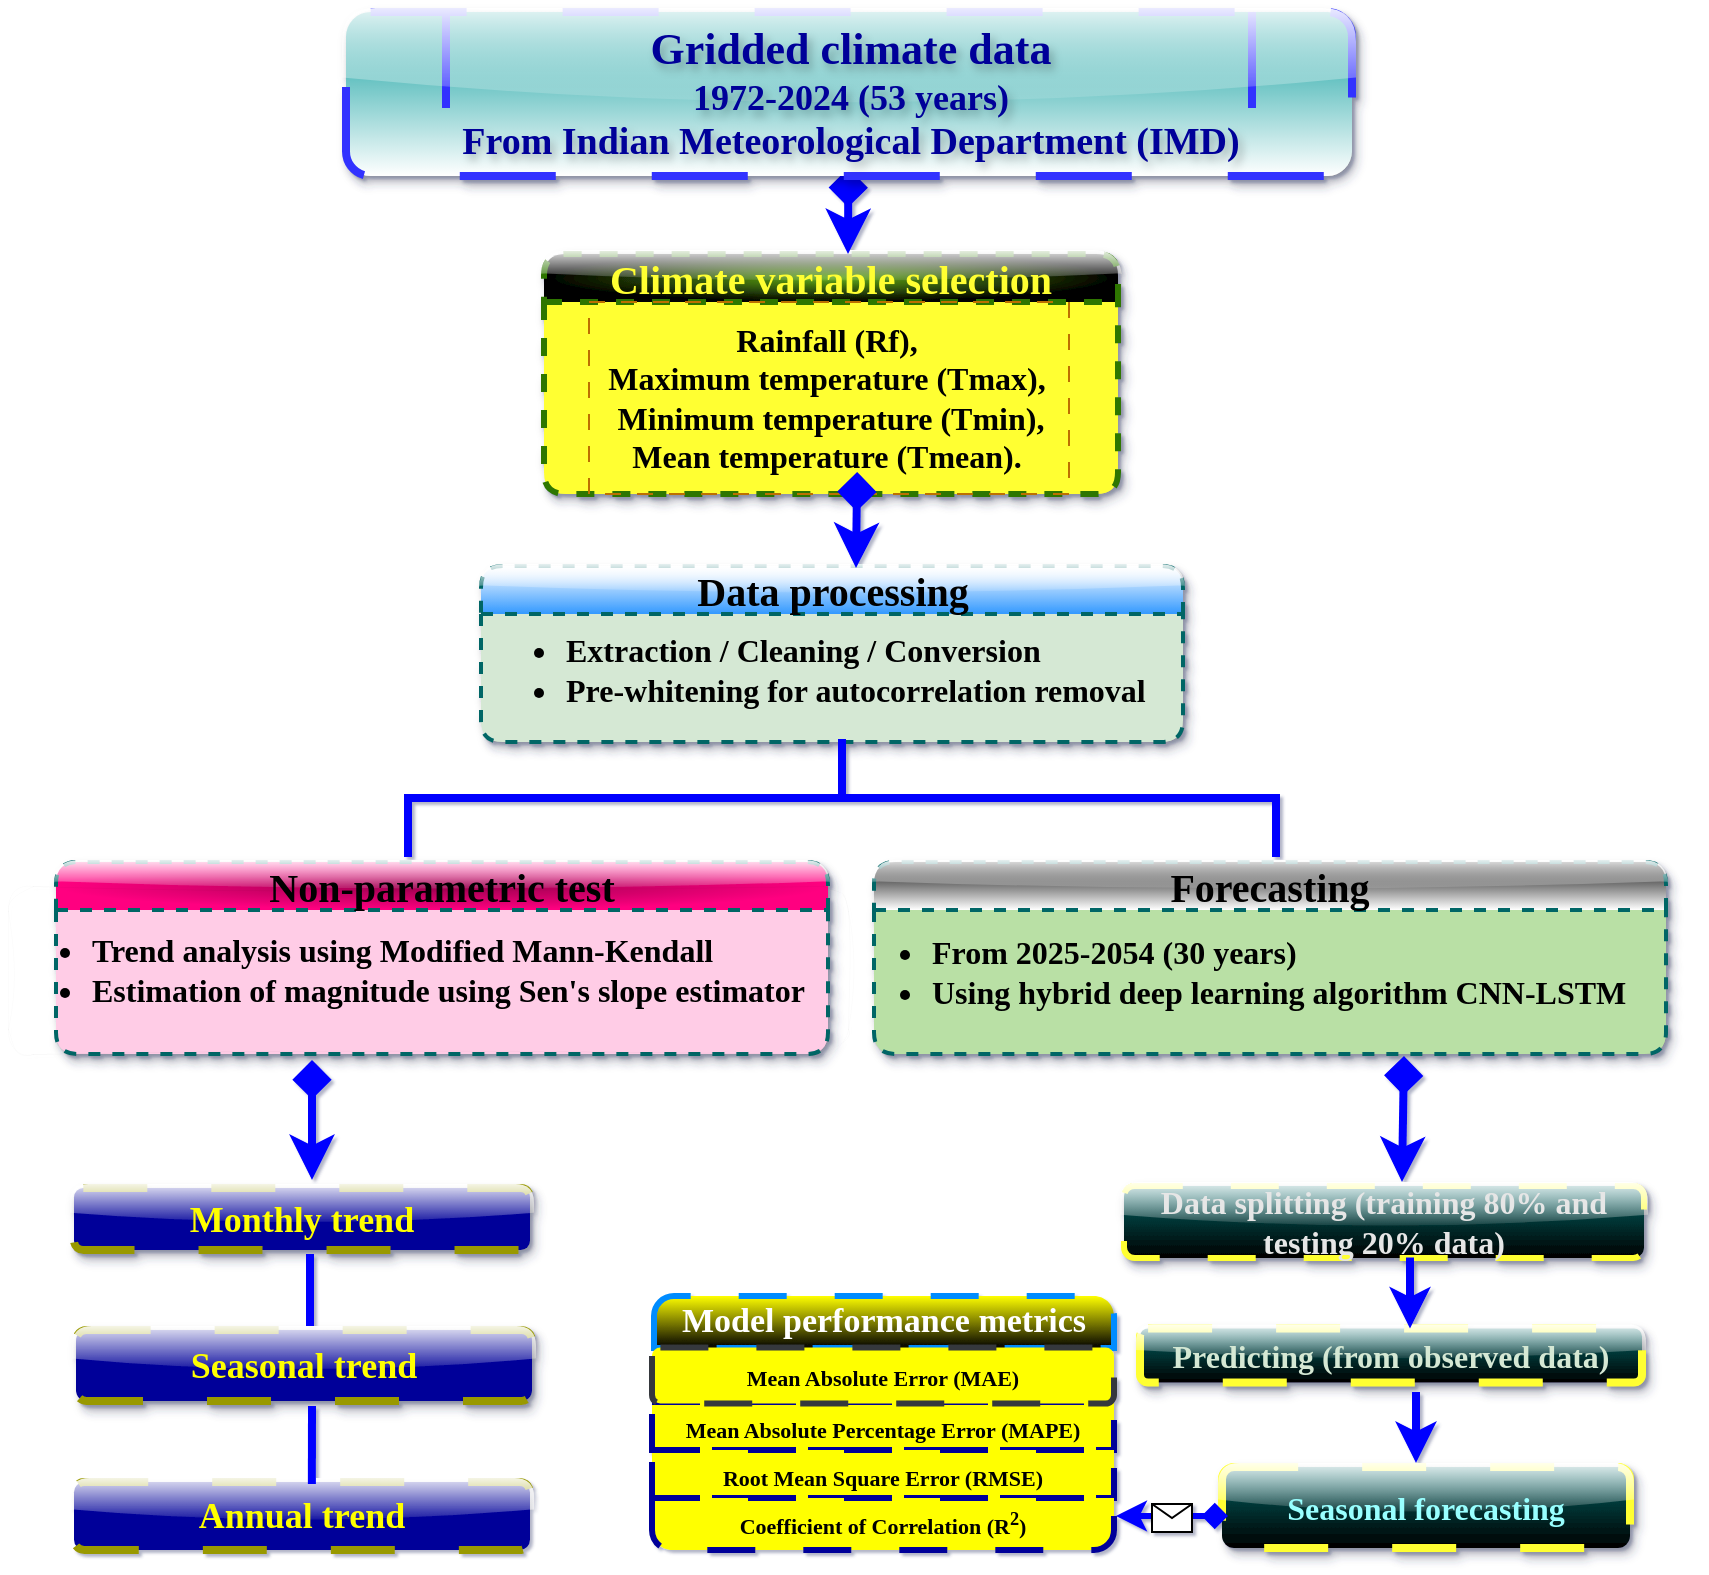 <mxfile version="26.1.1">
  <diagram id="C5RBs43oDa-KdzZeNtuy" name="Page-1">
    <mxGraphModel dx="1819" dy="628" grid="1" gridSize="12" guides="1" tooltips="1" connect="1" arrows="1" fold="1" page="1" pageScale="1" pageWidth="827" pageHeight="1169" background="#ffffff" math="1" shadow="1">
      <root>
        <mxCell id="WIyWlLk6GJQsqaUBKTNV-0" />
        <mxCell id="WIyWlLk6GJQsqaUBKTNV-1" parent="WIyWlLk6GJQsqaUBKTNV-0" />
        <mxCell id="WIyWlLk6GJQsqaUBKTNV-2" value="" style="rounded=0;html=1;jettySize=auto;orthogonalLoop=1;fontSize=11;endArrow=block;endFill=0;endSize=8;strokeWidth=1;shadow=0;labelBackgroundColor=none;edgeStyle=orthogonalEdgeStyle;" parent="WIyWlLk6GJQsqaUBKTNV-1" edge="1">
          <mxGeometry relative="1" as="geometry">
            <mxPoint x="220" y="170" as="targetPoint" />
          </mxGeometry>
        </mxCell>
        <mxCell id="WIyWlLk6GJQsqaUBKTNV-4" value="Yes" style="rounded=0;html=1;jettySize=auto;orthogonalLoop=1;fontSize=11;endArrow=block;endFill=0;endSize=8;strokeWidth=1;shadow=0;labelBackgroundColor=none;edgeStyle=orthogonalEdgeStyle;" parent="WIyWlLk6GJQsqaUBKTNV-1" edge="1">
          <mxGeometry y="20" relative="1" as="geometry">
            <mxPoint as="offset" />
            <mxPoint x="220" y="250" as="sourcePoint" />
          </mxGeometry>
        </mxCell>
        <mxCell id="WIyWlLk6GJQsqaUBKTNV-5" value="No" style="edgeStyle=orthogonalEdgeStyle;rounded=0;html=1;jettySize=auto;orthogonalLoop=1;fontSize=11;endArrow=block;endFill=0;endSize=8;strokeWidth=1;shadow=0;labelBackgroundColor=none;" parent="WIyWlLk6GJQsqaUBKTNV-1" edge="1">
          <mxGeometry y="10" relative="1" as="geometry">
            <mxPoint as="offset" />
            <mxPoint x="270" y="210" as="sourcePoint" />
          </mxGeometry>
        </mxCell>
        <mxCell id="WIyWlLk6GJQsqaUBKTNV-8" value="No" style="rounded=0;html=1;jettySize=auto;orthogonalLoop=1;fontSize=11;endArrow=block;endFill=0;endSize=8;strokeWidth=1;shadow=0;labelBackgroundColor=none;edgeStyle=orthogonalEdgeStyle;" parent="WIyWlLk6GJQsqaUBKTNV-1" edge="1">
          <mxGeometry x="0.333" y="20" relative="1" as="geometry">
            <mxPoint as="offset" />
            <mxPoint x="220" y="370" as="sourcePoint" />
          </mxGeometry>
        </mxCell>
        <mxCell id="WIyWlLk6GJQsqaUBKTNV-9" value="Yes" style="edgeStyle=orthogonalEdgeStyle;rounded=0;html=1;jettySize=auto;orthogonalLoop=1;fontSize=11;endArrow=block;endFill=0;endSize=8;strokeWidth=1;shadow=0;labelBackgroundColor=none;" parent="WIyWlLk6GJQsqaUBKTNV-1" edge="1">
          <mxGeometry y="10" relative="1" as="geometry">
            <mxPoint as="offset" />
            <mxPoint x="320" y="330" as="targetPoint" />
          </mxGeometry>
        </mxCell>
        <mxCell id="UrOnI7uU73F_u0JW5zdo-0" value="&lt;font style=&quot;color: rgb(255, 255, 51); font-size: 20px;&quot;&gt;Climate variable selection&lt;/font&gt;" style="swimlane;whiteSpace=wrap;html=1;startSize=24;fillStyle=auto;fillColor=#60a917;fontColor=#ffffff;strokeColor=#2D7600;gradientColor=default;swimlaneFillColor=light-dark(#FFFF33,#00A200);rounded=1;shadow=1;glass=1;swimlaneLine=1;gradientDirection=radial;strokeWidth=3;dashed=1;fontFamily=Garamond;" parent="WIyWlLk6GJQsqaUBKTNV-1" vertex="1">
          <mxGeometry x="253" y="132" width="287" height="120" as="geometry">
            <mxRectangle x="510" y="60" width="130" height="30" as="alternateBounds" />
          </mxGeometry>
        </mxCell>
        <mxCell id="F0146wAJavmaQIr5UsxC-5" value="&lt;font face=&quot;Garamond&quot;&gt;&lt;b style=&quot;&quot;&gt;Rainfall (Rf),&amp;nbsp;&lt;/b&gt;&lt;/font&gt;&lt;div&gt;&lt;font face=&quot;Garamond&quot;&gt;&lt;b&gt;Maximum temperature (Tmax),&amp;nbsp;&lt;/b&gt;&lt;/font&gt;&lt;div&gt;&lt;font face=&quot;Garamond&quot;&gt;&lt;b style=&quot;&quot;&gt;Minimum temperature (Tmin),&lt;/b&gt;&lt;/font&gt;&lt;/div&gt;&lt;div&gt;&lt;font face=&quot;Garamond&quot;&gt;&lt;b style=&quot;&quot;&gt;Mean temperature (Tmean).&amp;nbsp;&lt;/b&gt;&lt;/font&gt;&lt;/div&gt;&lt;/div&gt;" style="text;html=1;align=center;verticalAlign=middle;resizable=0;points=[];autosize=1;strokeColor=#BD7000;fillColor=none;fontSize=16;dashed=1;dashPattern=8 8;fontColor=#000000;" parent="UrOnI7uU73F_u0JW5zdo-0" vertex="1">
          <mxGeometry x="22.5" y="24" width="240" height="96" as="geometry" />
        </mxCell>
        <mxCell id="UrOnI7uU73F_u0JW5zdo-12" style="edgeStyle=none;curved=1;rounded=0;orthogonalLoop=1;jettySize=auto;html=1;exitX=0.75;exitY=0;exitDx=0;exitDy=0;fontSize=12;startSize=8;endSize=8;" parent="WIyWlLk6GJQsqaUBKTNV-1" edge="1">
          <mxGeometry relative="1" as="geometry">
            <mxPoint x="183.5" y="607" as="sourcePoint" />
            <mxPoint x="183.5" y="607" as="targetPoint" />
          </mxGeometry>
        </mxCell>
        <mxCell id="UrOnI7uU73F_u0JW5zdo-17" value="&lt;font face=&quot;Garamond&quot; style=&quot;font-size: 20px;&quot;&gt;Data processing&lt;/font&gt;" style="swimlane;whiteSpace=wrap;html=1;startSize=24;fillStyle=solid;gradientColor=#3399FF;swimlaneFillColor=#D5E8D4;strokeColor=#006666;dashed=1;strokeWidth=2;rounded=1;shadow=1;glass=1;" parent="WIyWlLk6GJQsqaUBKTNV-1" vertex="1">
          <mxGeometry x="221.5" y="288" width="351" height="88" as="geometry">
            <mxRectangle x="510" y="60" width="130" height="30" as="alternateBounds" />
          </mxGeometry>
        </mxCell>
        <mxCell id="UrOnI7uU73F_u0JW5zdo-35" value="&lt;ul&gt;&lt;li&gt;&lt;font face=&quot;Garamond&quot;&gt;&lt;b style=&quot;&quot;&gt;Extraction /&amp;nbsp;&lt;span style=&quot;color: light-dark(rgb(0, 0, 0), rgb(255, 255, 255));&quot;&gt;Cleaning /&amp;nbsp;&lt;/span&gt;&lt;span style=&quot;color: light-dark(rgb(0, 0, 0), rgb(255, 255, 255));&quot;&gt;Conversion&lt;/span&gt;&lt;/b&gt;&lt;/font&gt;&lt;/li&gt;&lt;li&gt;&lt;font face=&quot;Garamond&quot;&gt;&lt;b style=&quot;&quot;&gt;&lt;span style=&quot;color: light-dark(rgb(0, 0, 0), rgb(255, 255, 255));&quot;&gt;Pre-whitening for autocorrelation removal&lt;/span&gt;&lt;/b&gt;&lt;/font&gt;&lt;/li&gt;&lt;/ul&gt;" style="text;html=1;align=left;verticalAlign=middle;resizable=0;points=[];autosize=1;strokeColor=default;fillColor=none;fontSize=16;strokeWidth=0;rounded=1;glass=1;shadow=1;dashed=1;sketch=1;curveFitting=1;jiggle=2;labelBackgroundColor=none;labelBorderColor=none;textShadow=0;opacity=0;" parent="UrOnI7uU73F_u0JW5zdo-17" vertex="1">
          <mxGeometry y="10" width="348" height="84" as="geometry" />
        </mxCell>
        <mxCell id="F0146wAJavmaQIr5UsxC-46" style="edgeStyle=none;curved=1;rounded=0;orthogonalLoop=1;jettySize=auto;html=1;fontSize=12;startSize=10;endSize=10;strokeColor=#0000FF;targetPerimeterSpacing=0;sourcePerimeterSpacing=0;startArrow=diamond;startFill=1;strokeWidth=4;" parent="WIyWlLk6GJQsqaUBKTNV-1" edge="1">
          <mxGeometry relative="1" as="geometry">
            <mxPoint x="405.181" y="89" as="sourcePoint" />
            <mxPoint x="405" y="132" as="targetPoint" />
          </mxGeometry>
        </mxCell>
        <mxCell id="UrOnI7uU73F_u0JW5zdo-19" value="&lt;font style=&quot;&quot; face=&quot;Garamond&quot;&gt;&lt;b style=&quot;&quot;&gt;&lt;font style=&quot;font-size: 22px;&quot;&gt;Gridded climate data&lt;/font&gt;&lt;br&gt;&lt;font style=&quot;font-size: 18px;&quot;&gt;1972-2024 (53 years)&lt;/font&gt;&lt;br&gt;&lt;font style=&quot;font-size: 19px;&quot;&gt;From Indian Meteorological Department (IMD)&lt;/font&gt;&lt;/b&gt;&lt;/font&gt;" style="shape=process;backgroundOutline=1;fillColor=default;rounded=1;glass=1;shadow=1;strokeColor=#3333FF;gradientColor=#009999;fontColor=light-dark(#000099,#DADAFF);fontStyle=0;labelBackgroundColor=none;labelBorderColor=none;textShadow=1;whiteSpace=wrap;html=1;gradientDirection=north;strokeWidth=4;perimeterSpacing=4;dashed=1;dashPattern=12 12;" parent="WIyWlLk6GJQsqaUBKTNV-1" vertex="1">
          <mxGeometry x="154" y="11" width="503" height="82" as="geometry" />
        </mxCell>
        <mxCell id="UrOnI7uU73F_u0JW5zdo-31" style="edgeStyle=none;curved=1;rounded=0;orthogonalLoop=1;jettySize=auto;html=1;entryX=0.5;entryY=0;entryDx=0;entryDy=0;fontSize=12;startSize=8;endSize=8;" parent="WIyWlLk6GJQsqaUBKTNV-1" edge="1">
          <mxGeometry relative="1" as="geometry">
            <mxPoint x="482" y="804" as="sourcePoint" />
          </mxGeometry>
        </mxCell>
        <mxCell id="UrOnI7uU73F_u0JW5zdo-41" value="&lt;div&gt;&lt;span style=&quot;font-size: 13px;&quot;&gt;&lt;br&gt;&lt;/span&gt;&lt;/div&gt;" style="text;html=1;align=left;verticalAlign=middle;resizable=0;points=[];autosize=1;strokeColor=none;fillColor=none;fontSize=16;" parent="WIyWlLk6GJQsqaUBKTNV-1" vertex="1">
          <mxGeometry x="312" y="617.5" width="24" height="36" as="geometry" />
        </mxCell>
        <mxCell id="F0146wAJavmaQIr5UsxC-14" value="&lt;font face=&quot;Garamond&quot;&gt;&lt;span style=&quot;font-size: 20px;&quot;&gt;Non-parametric test&lt;/span&gt;&lt;/font&gt;" style="swimlane;whiteSpace=wrap;html=1;startSize=24;fillStyle=solid;gradientColor=#FF0080;swimlaneFillColor=#FFCCE6;strokeColor=#006666;dashed=1;strokeWidth=2;rounded=1;shadow=1;glass=1;fillColor=#99004D;gradientDirection=radial;" parent="WIyWlLk6GJQsqaUBKTNV-1" vertex="1">
          <mxGeometry x="9" y="436" width="386" height="96" as="geometry">
            <mxRectangle x="510" y="60" width="130" height="30" as="alternateBounds" />
          </mxGeometry>
        </mxCell>
        <mxCell id="F0146wAJavmaQIr5UsxC-15" value="&lt;ul&gt;&lt;li&gt;&lt;b style=&quot;&quot;&gt;&lt;font face=&quot;Garamond&quot;&gt;Trend analysis using Modified Mann-Kendall&lt;/font&gt;&lt;/b&gt;&lt;/li&gt;&lt;li&gt;&lt;b style=&quot;&quot;&gt;&lt;font face=&quot;Garamond&quot;&gt;Estimation of magnitude using Sen&#39;s slope estimator&lt;/font&gt;&lt;/b&gt;&lt;/li&gt;&lt;/ul&gt;" style="text;html=1;align=left;verticalAlign=middle;resizable=0;points=[];autosize=1;strokeColor=default;fillColor=none;fontSize=16;strokeWidth=0;rounded=1;glass=1;shadow=1;dashed=1;sketch=1;curveFitting=1;jiggle=2;dashPattern=1 4;opacity=20;" parent="F0146wAJavmaQIr5UsxC-14" vertex="1">
          <mxGeometry x="-24" y="12" width="420" height="84" as="geometry" />
        </mxCell>
        <mxCell id="F0146wAJavmaQIr5UsxC-16" value="&lt;font face=&quot;Garamond&quot;&gt;&lt;span style=&quot;font-size: 20px;&quot;&gt;Forecasting&lt;/span&gt;&lt;/font&gt;" style="swimlane;whiteSpace=wrap;html=1;startSize=24;fillStyle=solid;gradientColor=default;swimlaneFillColor=#B9E0A5;strokeColor=#006666;dashed=1;strokeWidth=2;rounded=1;shadow=1;glass=1;fillColor=default;gradientDirection=north;" parent="WIyWlLk6GJQsqaUBKTNV-1" vertex="1">
          <mxGeometry x="418" y="436" width="396" height="96" as="geometry">
            <mxRectangle x="510" y="60" width="130" height="30" as="alternateBounds" />
          </mxGeometry>
        </mxCell>
        <mxCell id="F0146wAJavmaQIr5UsxC-17" value="&lt;ul&gt;&lt;li&gt;&lt;b style=&quot;&quot;&gt;&lt;font face=&quot;Garamond&quot;&gt;From 2025-2054 (30 years)&lt;/font&gt;&lt;/b&gt;&lt;/li&gt;&lt;li&gt;&lt;b style=&quot;&quot;&gt;&lt;font face=&quot;Garamond&quot;&gt;Using hybrid deep learning algorithm CNN-LSTM&lt;/font&gt;&lt;/b&gt;&lt;/li&gt;&lt;/ul&gt;" style="text;html=1;align=left;verticalAlign=middle;resizable=0;points=[];autosize=1;strokeColor=#FF66FF;fillColor=none;fontSize=16;strokeWidth=0;rounded=1;glass=1;shadow=1;dashed=1;sketch=1;curveFitting=1;jiggle=2;opacity=0;" parent="F0146wAJavmaQIr5UsxC-16" vertex="1">
          <mxGeometry x="-13" y="13" width="420" height="84" as="geometry" />
        </mxCell>
        <mxCell id="F0146wAJavmaQIr5UsxC-18" value="&lt;font style=&quot;color: rgb(255, 255, 0); font-size: 18px;&quot; face=&quot;Garamond&quot;&gt;&lt;b style=&quot;&quot;&gt;Annual trend&lt;/b&gt;&lt;/font&gt;" style="rounded=1;whiteSpace=wrap;html=1;strokeColor=#999900;fillColor=#000099;glass=1;strokeWidth=4;dashed=1;dashPattern=8 8;" parent="WIyWlLk6GJQsqaUBKTNV-1" vertex="1">
          <mxGeometry x="18" y="746" width="228" height="34" as="geometry" />
        </mxCell>
        <mxCell id="F0146wAJavmaQIr5UsxC-19" value="&lt;font style=&quot;color: rgb(255, 255, 0); font-size: 18px;&quot; face=&quot;Garamond&quot;&gt;&lt;b style=&quot;&quot;&gt;Seasonal trend&lt;/b&gt;&lt;/font&gt;" style="rounded=1;whiteSpace=wrap;html=1;fillStyle=solid;fillColor=#000099;dashed=1;dashPattern=8 8;strokeColor=#999900;strokeWidth=4;glass=1;shadow=1;" parent="WIyWlLk6GJQsqaUBKTNV-1" vertex="1">
          <mxGeometry x="19" y="670" width="228" height="35.5" as="geometry" />
        </mxCell>
        <mxCell id="F0146wAJavmaQIr5UsxC-20" value="&lt;font style=&quot;font-size: 18px;&quot; face=&quot;Garamond&quot;&gt;&lt;b style=&quot;&quot;&gt;Monthly trend&lt;/b&gt;&lt;/font&gt;" style="rounded=1;whiteSpace=wrap;html=1;fontColor=#FFFF00;labelBackgroundColor=none;fillStyle=solid;fillColor=#000099;strokeWidth=4;strokeColor=#999900;dashed=1;dashPattern=8 8;shadow=1;glass=1;" parent="WIyWlLk6GJQsqaUBKTNV-1" vertex="1">
          <mxGeometry x="18" y="599" width="228" height="31" as="geometry" />
        </mxCell>
        <mxCell id="F0146wAJavmaQIr5UsxC-21" value="&lt;font style=&quot;color: rgb(153, 255, 255);&quot; face=&quot;Garamond&quot;&gt;&lt;span style=&quot;font-size: 16px;&quot;&gt;&lt;b style=&quot;&quot;&gt;Seasonal forecasting&lt;/b&gt;&lt;/span&gt;&lt;/font&gt;" style="rounded=1;whiteSpace=wrap;html=1;fillColor=#006666;glass=1;shadow=1;strokeColor=#FFFF33;dashed=1;dashPattern=8 8;strokeWidth=4;gradientColor=default;" parent="WIyWlLk6GJQsqaUBKTNV-1" vertex="1">
          <mxGeometry x="592" y="738.5" width="204" height="40.5" as="geometry" />
        </mxCell>
        <mxCell id="F0146wAJavmaQIr5UsxC-22" value="&lt;font style=&quot;color: rgb(213, 232, 212);&quot; face=&quot;Garamond&quot;&gt;&lt;span style=&quot;font-size: 16px;&quot;&gt;&lt;b style=&quot;&quot;&gt;Predicting (from observed data)&lt;/b&gt;&lt;/span&gt;&lt;/font&gt;" style="rounded=1;whiteSpace=wrap;html=1;fillColor=#006666;glass=1;shadow=1;dashed=1;dashPattern=8 8;strokeWidth=4;strokeColor=#FFFF33;gradientColor=default;" parent="WIyWlLk6GJQsqaUBKTNV-1" vertex="1">
          <mxGeometry x="551" y="669.25" width="251" height="27" as="geometry" />
        </mxCell>
        <mxCell id="F0146wAJavmaQIr5UsxC-23" value="&lt;font style=&quot;color: rgb(230, 230, 230);&quot; face=&quot;Garamond&quot;&gt;&lt;span style=&quot;font-size: 16px;&quot;&gt;&lt;b style=&quot;&quot;&gt;Data splitting (training 80% and testing 20% data)&lt;/b&gt;&lt;/span&gt;&lt;/font&gt;" style="rounded=1;whiteSpace=wrap;html=1;fillColor=#006666;glass=1;dashed=1;dashPattern=8 8;strokeColor=#FFFF33;strokeWidth=3;shadow=1;gradientColor=default;" parent="WIyWlLk6GJQsqaUBKTNV-1" vertex="1">
          <mxGeometry x="543" y="598" width="260" height="36" as="geometry" />
        </mxCell>
        <mxCell id="F0146wAJavmaQIr5UsxC-27" value="&#xa;&lt;b style=&quot;forced-color-adjust: none; color: rgb(0, 0, 0); font-family: Garamond; font-style: normal; font-variant-ligatures: normal; font-variant-caps: normal; letter-spacing: normal; orphans: 2; text-align: center; text-indent: 0px; text-transform: none; widows: 2; word-spacing: 0px; -webkit-text-stroke-width: 0px; white-space: normal; background-color: rgb(251, 251, 251); text-decoration-thickness: initial; text-decoration-style: initial; text-decoration-color: initial;&quot;&gt;Mean Absolute Error (MAE)&lt;/b&gt;&#xa;&#xa;" style="swimlane;shape=mxgraph.bootstrap.anchor;strokeColor=#000099;fillColor=#FFFF00;fontColor=#666666;fontStyle=0;childLayout=stackLayout;horizontal=1;startSize=0;horizontalStack=0;resizeParent=1;resizeParentMax=0;resizeLast=0;collapsible=0;marginBottom=0;whiteSpace=wrap;html=1;dashed=1;dashPattern=8 8;strokeWidth=4;gradientColor=default;shadow=0;fontSize=11;" parent="WIyWlLk6GJQsqaUBKTNV-1" vertex="1">
          <mxGeometry x="307" y="706" width="231" height="74" as="geometry" />
        </mxCell>
        <mxCell id="F0146wAJavmaQIr5UsxC-29" value="&lt;b style=&quot;color: rgb(0, 0, 0); font-family: Garamond;&quot;&gt;&lt;font style=&quot;font-size: 11px;&quot;&gt;Mean Absolute Percentage Error (MAPE)&lt;/font&gt;&lt;/b&gt;" style="text;strokeColor=inherit;align=center;verticalAlign=middle;spacingLeft=10;spacingRight=10;overflow=hidden;points=[[0,0.5],[1,0.5]];portConstraint=eastwest;rotatable=0;whiteSpace=wrap;html=1;rSize=5;fillColor=inherit;fontColor=inherit;fontSize=17;fontStyle=1;dashed=1;dashPattern=8 8;strokeWidth=3;" parent="F0146wAJavmaQIr5UsxC-27" vertex="1">
          <mxGeometry width="231" height="24" as="geometry" />
        </mxCell>
        <mxCell id="F0146wAJavmaQIr5UsxC-30" value="&lt;b style=&quot;color: rgb(0, 0, 0); font-family: Garamond;&quot;&gt;&lt;font style=&quot;font-size: 11px;&quot;&gt;Root Mean Square Error (RMSE)&lt;/font&gt;&lt;/b&gt;" style="text;strokeColor=inherit;align=center;verticalAlign=middle;spacingLeft=10;spacingRight=10;overflow=hidden;points=[[0,0.5],[1,0.5]];portConstraint=eastwest;rotatable=0;whiteSpace=wrap;html=1;rSize=5;fillColor=inherit;fontColor=inherit;fontSize=17;fontStyle=1;dashed=1;dashPattern=8 8;strokeWidth=3;" parent="F0146wAJavmaQIr5UsxC-27" vertex="1">
          <mxGeometry y="24" width="231" height="24" as="geometry" />
        </mxCell>
        <mxCell id="F0146wAJavmaQIr5UsxC-31" value="&lt;b style=&quot;color: rgb(0, 0, 0); font-family: Garamond;&quot;&gt;&lt;font style=&quot;font-size: 11px;&quot;&gt;Coefficient of Correlation (R&lt;sup style=&quot;&quot;&gt;2&lt;/sup&gt;)&lt;/font&gt;&lt;/b&gt;" style="text;strokeColor=inherit;align=center;verticalAlign=middle;spacingLeft=10;spacingRight=10;overflow=hidden;points=[[0,0.5],[1,0.5]];portConstraint=eastwest;rotatable=0;whiteSpace=wrap;html=1;shape=mxgraph.mockup.bottomButton;rSize=10;fillColor=inherit;fontColor=inherit;fontSize=17;fontStyle=1;dashed=1;dashPattern=8 8;strokeWidth=3;" parent="F0146wAJavmaQIr5UsxC-27" vertex="1">
          <mxGeometry y="48" width="231" height="26" as="geometry" />
        </mxCell>
        <mxCell id="F0146wAJavmaQIr5UsxC-33" style="edgeStyle=none;curved=1;rounded=0;orthogonalLoop=1;jettySize=auto;html=1;entryX=0.998;entryY=0.056;entryDx=0;entryDy=0;entryPerimeter=0;fontSize=12;startSize=8;endSize=8;" parent="F0146wAJavmaQIr5UsxC-27" source="F0146wAJavmaQIr5UsxC-27" target="F0146wAJavmaQIr5UsxC-30" edge="1">
          <mxGeometry relative="1" as="geometry" />
        </mxCell>
        <mxCell id="F0146wAJavmaQIr5UsxC-28" value="&lt;font face=&quot;Garamond&quot;&gt;Model performance metrics&lt;/font&gt;" style="text;strokeColor=#008CFF;align=center;verticalAlign=middle;spacingLeft=10;spacingRight=10;overflow=hidden;points=[[0,0.5],[1,0.5]];portConstraint=eastwest;rotatable=0;whiteSpace=wrap;html=1;shape=mxgraph.mockup.topButton;rSize=10;fillColor=#FFFF00;fontColor=#ffffff;fontSize=17;fontStyle=1;gradientColor=default;dashed=1;dashPattern=8 8;strokeWidth=3;" parent="WIyWlLk6GJQsqaUBKTNV-1" vertex="1">
          <mxGeometry x="308" y="653" width="230" height="26" as="geometry" />
        </mxCell>
        <mxCell id="F0146wAJavmaQIr5UsxC-35" value="&lt;b style=&quot;color: rgb(0, 0, 0); font-family: Garamond;&quot;&gt;&lt;font style=&quot;font-size: 11px;&quot;&gt;Mean Absolute Error (MAE)&lt;/font&gt;&lt;/b&gt;" style="text;strokeColor=#36393d;align=center;verticalAlign=middle;spacingLeft=10;spacingRight=10;overflow=hidden;points=[[0,0.5],[1,0.5]];portConstraint=eastwest;rotatable=0;whiteSpace=wrap;html=1;rSize=5;fillColor=#FFFF00;fontSize=17;fontStyle=1;rounded=1;glass=0;shadow=0;dashed=1;dashPattern=8 8;strokeWidth=3;gradientColor=none;" parent="WIyWlLk6GJQsqaUBKTNV-1" vertex="1">
          <mxGeometry x="307" y="678.75" width="231" height="28" as="geometry" />
        </mxCell>
        <mxCell id="F0146wAJavmaQIr5UsxC-36" value="" style="endArrow=classic;html=1;rounded=0;fontSize=12;curved=1;strokeWidth=3;startArrow=diamond;startFill=1;strokeColor=#0000FF;" parent="WIyWlLk6GJQsqaUBKTNV-1" edge="1">
          <mxGeometry relative="1" as="geometry">
            <mxPoint x="595" y="763" as="sourcePoint" />
            <mxPoint x="539" y="763" as="targetPoint" />
          </mxGeometry>
        </mxCell>
        <mxCell id="F0146wAJavmaQIr5UsxC-37" value="" style="shape=message;html=1;outlineConnect=0;strokeWidth=1;" parent="F0146wAJavmaQIr5UsxC-36" vertex="1">
          <mxGeometry width="20" height="14" relative="1" as="geometry">
            <mxPoint x="-10" y="-6" as="offset" />
          </mxGeometry>
        </mxCell>
        <mxCell id="F0146wAJavmaQIr5UsxC-44" value="" style="strokeWidth=4;html=1;shape=mxgraph.flowchart.annotation_2;align=left;labelPosition=right;pointerEvents=1;rotation=90;fillColor=#0000FF;strokeColor=#0000FF;gradientColor=default;" parent="WIyWlLk6GJQsqaUBKTNV-1" vertex="1">
          <mxGeometry x="372.5" y="187" width="59" height="434" as="geometry" />
        </mxCell>
        <mxCell id="F0146wAJavmaQIr5UsxC-45" style="edgeStyle=none;curved=1;rounded=0;orthogonalLoop=1;jettySize=auto;html=1;fontSize=12;startSize=10;endSize=10;startArrow=diamond;startFill=1;strokeWidth=4;sourcePerimeterSpacing=0;strokeColor=#0000FF;" parent="WIyWlLk6GJQsqaUBKTNV-1" edge="1">
          <mxGeometry relative="1" as="geometry">
            <mxPoint x="409.571" y="241" as="sourcePoint" />
            <mxPoint x="409" y="289" as="targetPoint" />
          </mxGeometry>
        </mxCell>
        <mxCell id="F0146wAJavmaQIr5UsxC-48" value="" style="endArrow=classic;html=1;rounded=0;fontSize=12;startSize=10;endSize=10;curved=1;startArrow=diamond;startFill=1;strokeWidth=4;strokeColor=#0000FF;" parent="WIyWlLk6GJQsqaUBKTNV-1" edge="1">
          <mxGeometry width="50" height="50" relative="1" as="geometry">
            <mxPoint x="137" y="535" as="sourcePoint" />
            <mxPoint x="137" y="595" as="targetPoint" />
          </mxGeometry>
        </mxCell>
        <mxCell id="F0146wAJavmaQIr5UsxC-50" value="" style="endArrow=classic;html=1;rounded=0;fontSize=12;startSize=10;endSize=10;curved=1;startArrow=diamond;startFill=1;strokeWidth=4;strokeColor=#0000FF;exitX=0.402;exitY=1.012;exitDx=0;exitDy=0;exitPerimeter=0;" parent="WIyWlLk6GJQsqaUBKTNV-1" edge="1">
          <mxGeometry width="50" height="50" relative="1" as="geometry">
            <mxPoint x="683.0" y="533" as="sourcePoint" />
            <mxPoint x="682" y="596" as="targetPoint" />
          </mxGeometry>
        </mxCell>
        <mxCell id="F0146wAJavmaQIr5UsxC-51" value="" style="endArrow=none;html=1;rounded=0;fontSize=12;startSize=8;endSize=8;curved=1;strokeWidth=4;strokeColor=#0000FF;" parent="WIyWlLk6GJQsqaUBKTNV-1" edge="1">
          <mxGeometry width="50" height="50" relative="1" as="geometry">
            <mxPoint x="136" y="668" as="sourcePoint" />
            <mxPoint x="136" y="632" as="targetPoint" />
          </mxGeometry>
        </mxCell>
        <mxCell id="F0146wAJavmaQIr5UsxC-53" value="" style="endArrow=none;html=1;rounded=0;fontSize=12;startSize=8;endSize=8;curved=1;exitX=0.526;exitY=0;exitDx=0;exitDy=0;exitPerimeter=0;strokeWidth=4;strokeColor=#0000FF;" parent="WIyWlLk6GJQsqaUBKTNV-1" edge="1">
          <mxGeometry width="50" height="50" relative="1" as="geometry">
            <mxPoint x="136.928" y="747" as="sourcePoint" />
            <mxPoint x="137" y="708" as="targetPoint" />
          </mxGeometry>
        </mxCell>
        <mxCell id="F0146wAJavmaQIr5UsxC-55" value="" style="endArrow=classic;html=1;rounded=0;fontSize=12;startSize=8;endSize=8;curved=1;strokeWidth=4;strokeColor=#0000FF;" parent="WIyWlLk6GJQsqaUBKTNV-1" edge="1">
          <mxGeometry width="50" height="50" relative="1" as="geometry">
            <mxPoint x="686" y="633.75" as="sourcePoint" />
            <mxPoint x="686" y="669.25" as="targetPoint" />
          </mxGeometry>
        </mxCell>
        <mxCell id="F0146wAJavmaQIr5UsxC-56" value="" style="endArrow=classic;html=1;rounded=0;fontSize=12;startSize=8;endSize=8;curved=1;strokeWidth=4;strokeColor=#0000FF;" parent="WIyWlLk6GJQsqaUBKTNV-1" edge="1">
          <mxGeometry width="50" height="50" relative="1" as="geometry">
            <mxPoint x="689" y="701" as="sourcePoint" />
            <mxPoint x="689" y="736.5" as="targetPoint" />
          </mxGeometry>
        </mxCell>
      </root>
    </mxGraphModel>
  </diagram>
</mxfile>
